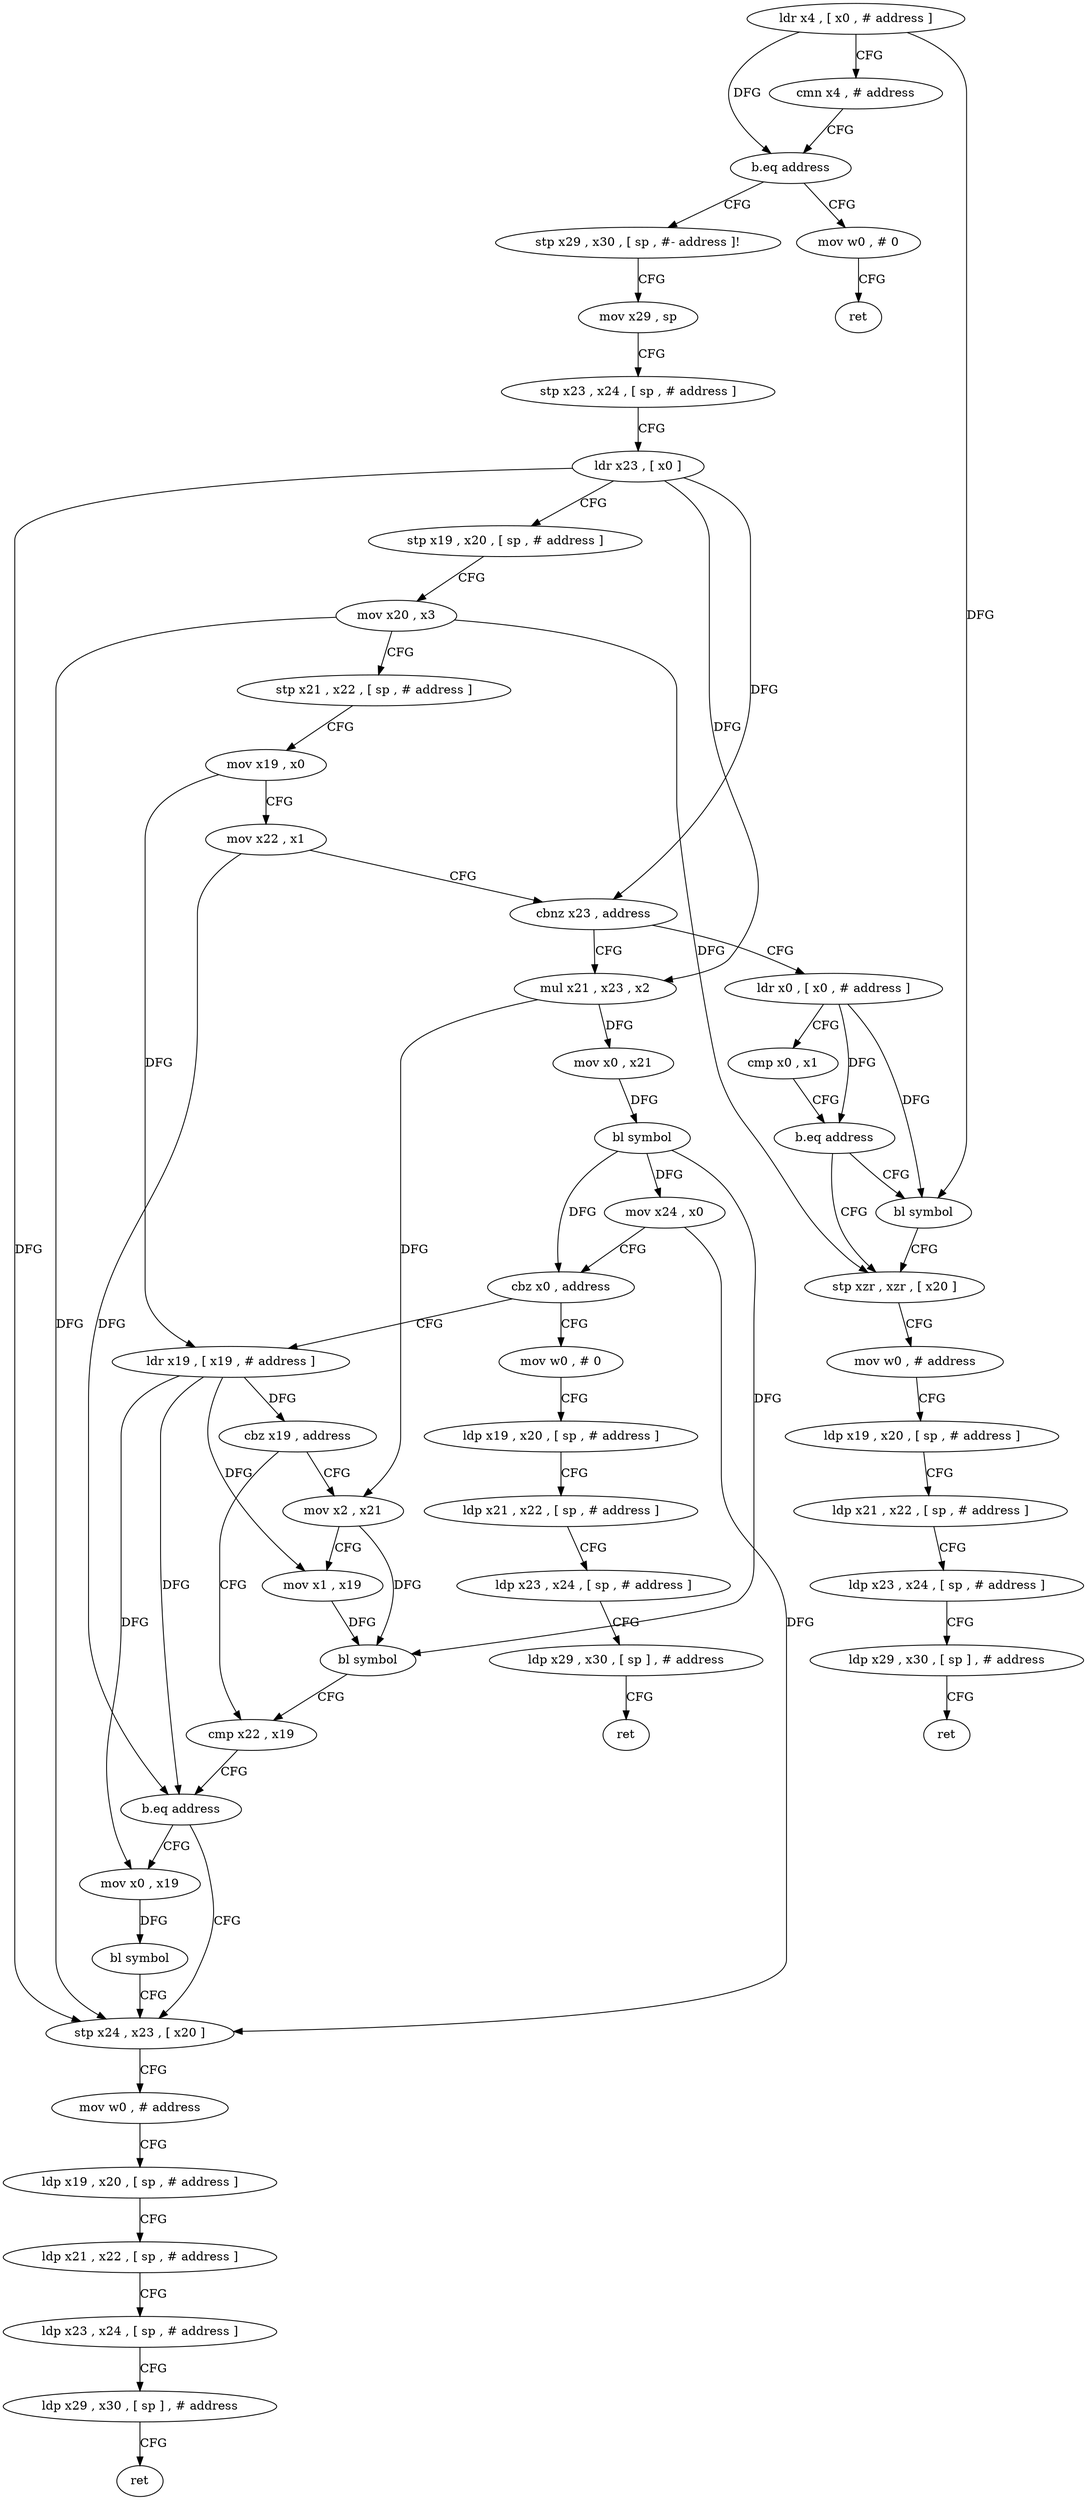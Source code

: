 digraph "func" {
"161608" [label = "ldr x4 , [ x0 , # address ]" ]
"161612" [label = "cmn x4 , # address" ]
"161616" [label = "b.eq address" ]
"161816" [label = "mov w0 , # 0" ]
"161620" [label = "stp x29 , x30 , [ sp , #- address ]!" ]
"161820" [label = "ret" ]
"161624" [label = "mov x29 , sp" ]
"161628" [label = "stp x23 , x24 , [ sp , # address ]" ]
"161632" [label = "ldr x23 , [ x0 ]" ]
"161636" [label = "stp x19 , x20 , [ sp , # address ]" ]
"161640" [label = "mov x20 , x3" ]
"161644" [label = "stp x21 , x22 , [ sp , # address ]" ]
"161648" [label = "mov x19 , x0" ]
"161652" [label = "mov x22 , x1" ]
"161656" [label = "cbnz x23 , address" ]
"161704" [label = "mul x21 , x23 , x2" ]
"161660" [label = "ldr x0 , [ x0 , # address ]" ]
"161708" [label = "mov x0 , x21" ]
"161712" [label = "bl symbol" ]
"161716" [label = "mov x24 , x0" ]
"161720" [label = "cbz x0 , address" ]
"161792" [label = "mov w0 , # 0" ]
"161724" [label = "ldr x19 , [ x19 , # address ]" ]
"161664" [label = "cmp x0 , x1" ]
"161668" [label = "b.eq address" ]
"161676" [label = "stp xzr , xzr , [ x20 ]" ]
"161672" [label = "bl symbol" ]
"161796" [label = "ldp x19 , x20 , [ sp , # address ]" ]
"161800" [label = "ldp x21 , x22 , [ sp , # address ]" ]
"161804" [label = "ldp x23 , x24 , [ sp , # address ]" ]
"161808" [label = "ldp x29 , x30 , [ sp ] , # address" ]
"161812" [label = "ret" ]
"161728" [label = "cbz x19 , address" ]
"161744" [label = "cmp x22 , x19" ]
"161732" [label = "mov x2 , x21" ]
"161680" [label = "mov w0 , # address" ]
"161684" [label = "ldp x19 , x20 , [ sp , # address ]" ]
"161688" [label = "ldp x21 , x22 , [ sp , # address ]" ]
"161692" [label = "ldp x23 , x24 , [ sp , # address ]" ]
"161696" [label = "ldp x29 , x30 , [ sp ] , # address" ]
"161700" [label = "ret" ]
"161748" [label = "b.eq address" ]
"161760" [label = "stp x24 , x23 , [ x20 ]" ]
"161752" [label = "mov x0 , x19" ]
"161736" [label = "mov x1 , x19" ]
"161740" [label = "bl symbol" ]
"161764" [label = "mov w0 , # address" ]
"161768" [label = "ldp x19 , x20 , [ sp , # address ]" ]
"161772" [label = "ldp x21 , x22 , [ sp , # address ]" ]
"161776" [label = "ldp x23 , x24 , [ sp , # address ]" ]
"161780" [label = "ldp x29 , x30 , [ sp ] , # address" ]
"161784" [label = "ret" ]
"161756" [label = "bl symbol" ]
"161608" -> "161612" [ label = "CFG" ]
"161608" -> "161616" [ label = "DFG" ]
"161608" -> "161672" [ label = "DFG" ]
"161612" -> "161616" [ label = "CFG" ]
"161616" -> "161816" [ label = "CFG" ]
"161616" -> "161620" [ label = "CFG" ]
"161816" -> "161820" [ label = "CFG" ]
"161620" -> "161624" [ label = "CFG" ]
"161624" -> "161628" [ label = "CFG" ]
"161628" -> "161632" [ label = "CFG" ]
"161632" -> "161636" [ label = "CFG" ]
"161632" -> "161656" [ label = "DFG" ]
"161632" -> "161704" [ label = "DFG" ]
"161632" -> "161760" [ label = "DFG" ]
"161636" -> "161640" [ label = "CFG" ]
"161640" -> "161644" [ label = "CFG" ]
"161640" -> "161676" [ label = "DFG" ]
"161640" -> "161760" [ label = "DFG" ]
"161644" -> "161648" [ label = "CFG" ]
"161648" -> "161652" [ label = "CFG" ]
"161648" -> "161724" [ label = "DFG" ]
"161652" -> "161656" [ label = "CFG" ]
"161652" -> "161748" [ label = "DFG" ]
"161656" -> "161704" [ label = "CFG" ]
"161656" -> "161660" [ label = "CFG" ]
"161704" -> "161708" [ label = "DFG" ]
"161704" -> "161732" [ label = "DFG" ]
"161660" -> "161664" [ label = "CFG" ]
"161660" -> "161668" [ label = "DFG" ]
"161660" -> "161672" [ label = "DFG" ]
"161708" -> "161712" [ label = "DFG" ]
"161712" -> "161716" [ label = "DFG" ]
"161712" -> "161720" [ label = "DFG" ]
"161712" -> "161740" [ label = "DFG" ]
"161716" -> "161720" [ label = "CFG" ]
"161716" -> "161760" [ label = "DFG" ]
"161720" -> "161792" [ label = "CFG" ]
"161720" -> "161724" [ label = "CFG" ]
"161792" -> "161796" [ label = "CFG" ]
"161724" -> "161728" [ label = "DFG" ]
"161724" -> "161748" [ label = "DFG" ]
"161724" -> "161736" [ label = "DFG" ]
"161724" -> "161752" [ label = "DFG" ]
"161664" -> "161668" [ label = "CFG" ]
"161668" -> "161676" [ label = "CFG" ]
"161668" -> "161672" [ label = "CFG" ]
"161676" -> "161680" [ label = "CFG" ]
"161672" -> "161676" [ label = "CFG" ]
"161796" -> "161800" [ label = "CFG" ]
"161800" -> "161804" [ label = "CFG" ]
"161804" -> "161808" [ label = "CFG" ]
"161808" -> "161812" [ label = "CFG" ]
"161728" -> "161744" [ label = "CFG" ]
"161728" -> "161732" [ label = "CFG" ]
"161744" -> "161748" [ label = "CFG" ]
"161732" -> "161736" [ label = "CFG" ]
"161732" -> "161740" [ label = "DFG" ]
"161680" -> "161684" [ label = "CFG" ]
"161684" -> "161688" [ label = "CFG" ]
"161688" -> "161692" [ label = "CFG" ]
"161692" -> "161696" [ label = "CFG" ]
"161696" -> "161700" [ label = "CFG" ]
"161748" -> "161760" [ label = "CFG" ]
"161748" -> "161752" [ label = "CFG" ]
"161760" -> "161764" [ label = "CFG" ]
"161752" -> "161756" [ label = "DFG" ]
"161736" -> "161740" [ label = "DFG" ]
"161740" -> "161744" [ label = "CFG" ]
"161764" -> "161768" [ label = "CFG" ]
"161768" -> "161772" [ label = "CFG" ]
"161772" -> "161776" [ label = "CFG" ]
"161776" -> "161780" [ label = "CFG" ]
"161780" -> "161784" [ label = "CFG" ]
"161756" -> "161760" [ label = "CFG" ]
}

